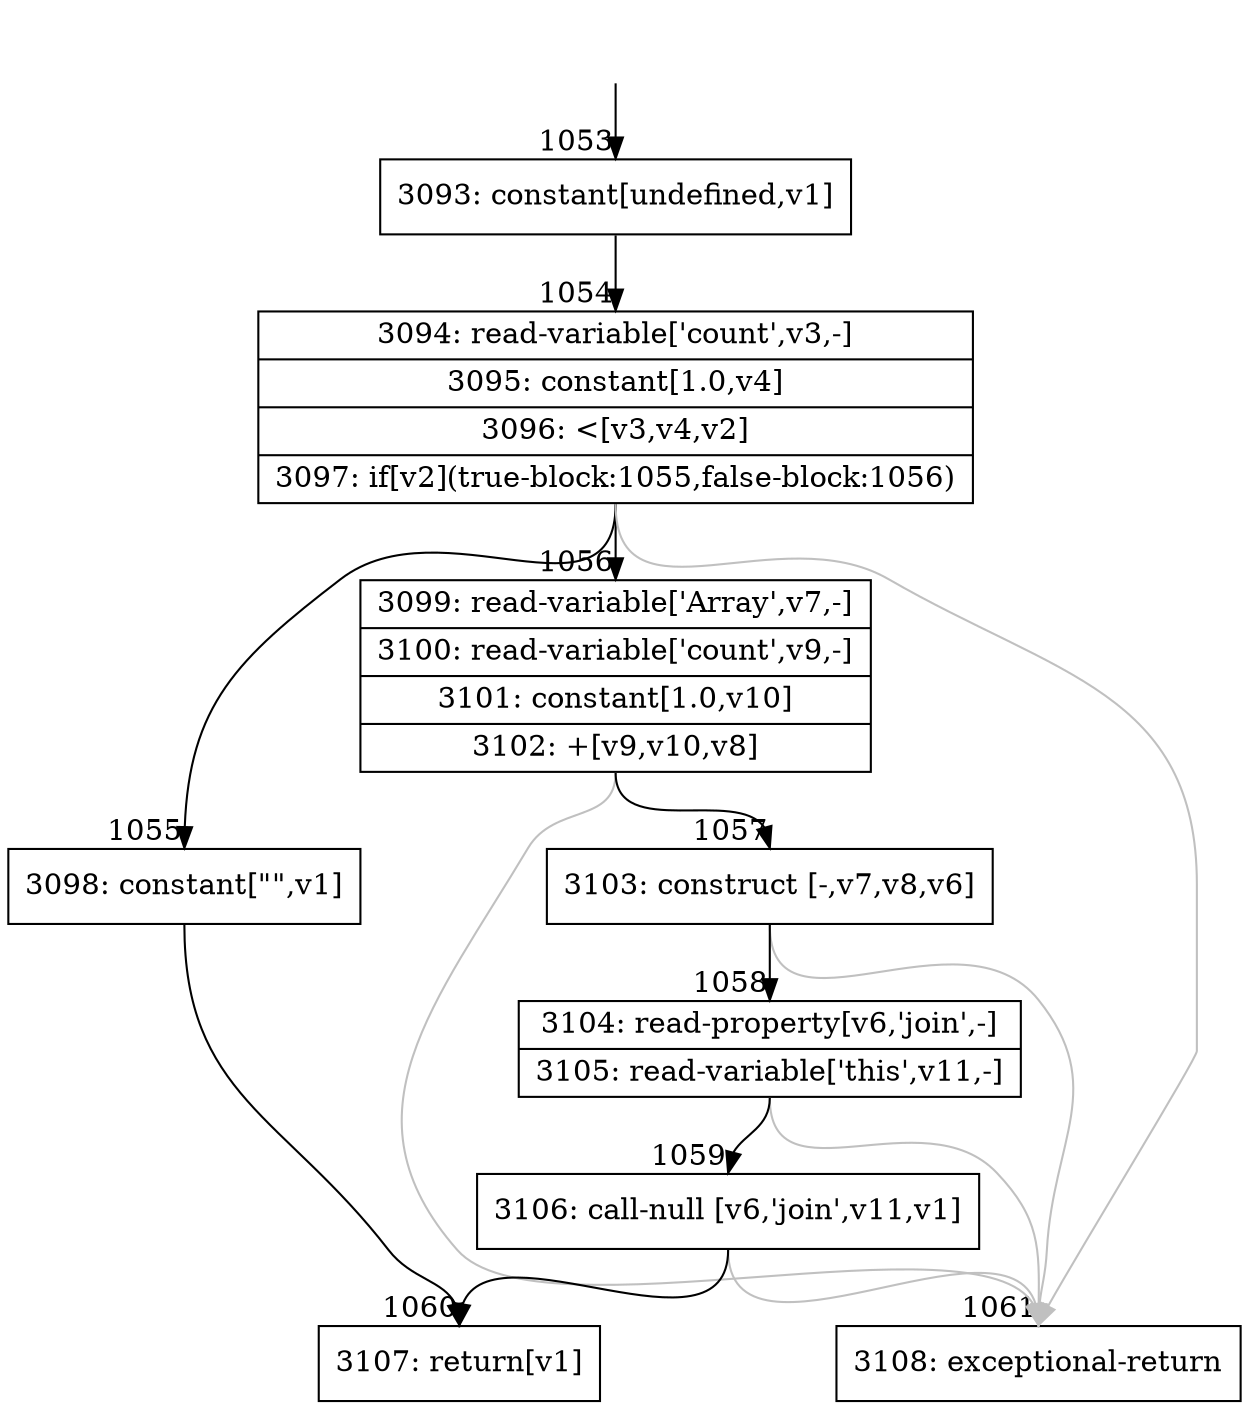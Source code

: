 digraph {
rankdir="TD"
BB_entry89[shape=none,label=""];
BB_entry89 -> BB1053 [tailport=s, headport=n, headlabel="    1053"]
BB1053 [shape=record label="{3093: constant[undefined,v1]}" ] 
BB1053 -> BB1054 [tailport=s, headport=n, headlabel="      1054"]
BB1054 [shape=record label="{3094: read-variable['count',v3,-]|3095: constant[1.0,v4]|3096: \<[v3,v4,v2]|3097: if[v2](true-block:1055,false-block:1056)}" ] 
BB1054 -> BB1055 [tailport=s, headport=n, headlabel="      1055"]
BB1054 -> BB1056 [tailport=s, headport=n, headlabel="      1056"]
BB1054 -> BB1061 [tailport=s, headport=n, color=gray, headlabel="      1061"]
BB1055 [shape=record label="{3098: constant[\"\",v1]}" ] 
BB1055 -> BB1060 [tailport=s, headport=n, headlabel="      1060"]
BB1056 [shape=record label="{3099: read-variable['Array',v7,-]|3100: read-variable['count',v9,-]|3101: constant[1.0,v10]|3102: +[v9,v10,v8]}" ] 
BB1056 -> BB1057 [tailport=s, headport=n, headlabel="      1057"]
BB1056 -> BB1061 [tailport=s, headport=n, color=gray]
BB1057 [shape=record label="{3103: construct [-,v7,v8,v6]}" ] 
BB1057 -> BB1058 [tailport=s, headport=n, headlabel="      1058"]
BB1057 -> BB1061 [tailport=s, headport=n, color=gray]
BB1058 [shape=record label="{3104: read-property[v6,'join',-]|3105: read-variable['this',v11,-]}" ] 
BB1058 -> BB1059 [tailport=s, headport=n, headlabel="      1059"]
BB1058 -> BB1061 [tailport=s, headport=n, color=gray]
BB1059 [shape=record label="{3106: call-null [v6,'join',v11,v1]}" ] 
BB1059 -> BB1060 [tailport=s, headport=n]
BB1059 -> BB1061 [tailport=s, headport=n, color=gray]
BB1060 [shape=record label="{3107: return[v1]}" ] 
BB1061 [shape=record label="{3108: exceptional-return}" ] 
//#$~ 686
}
